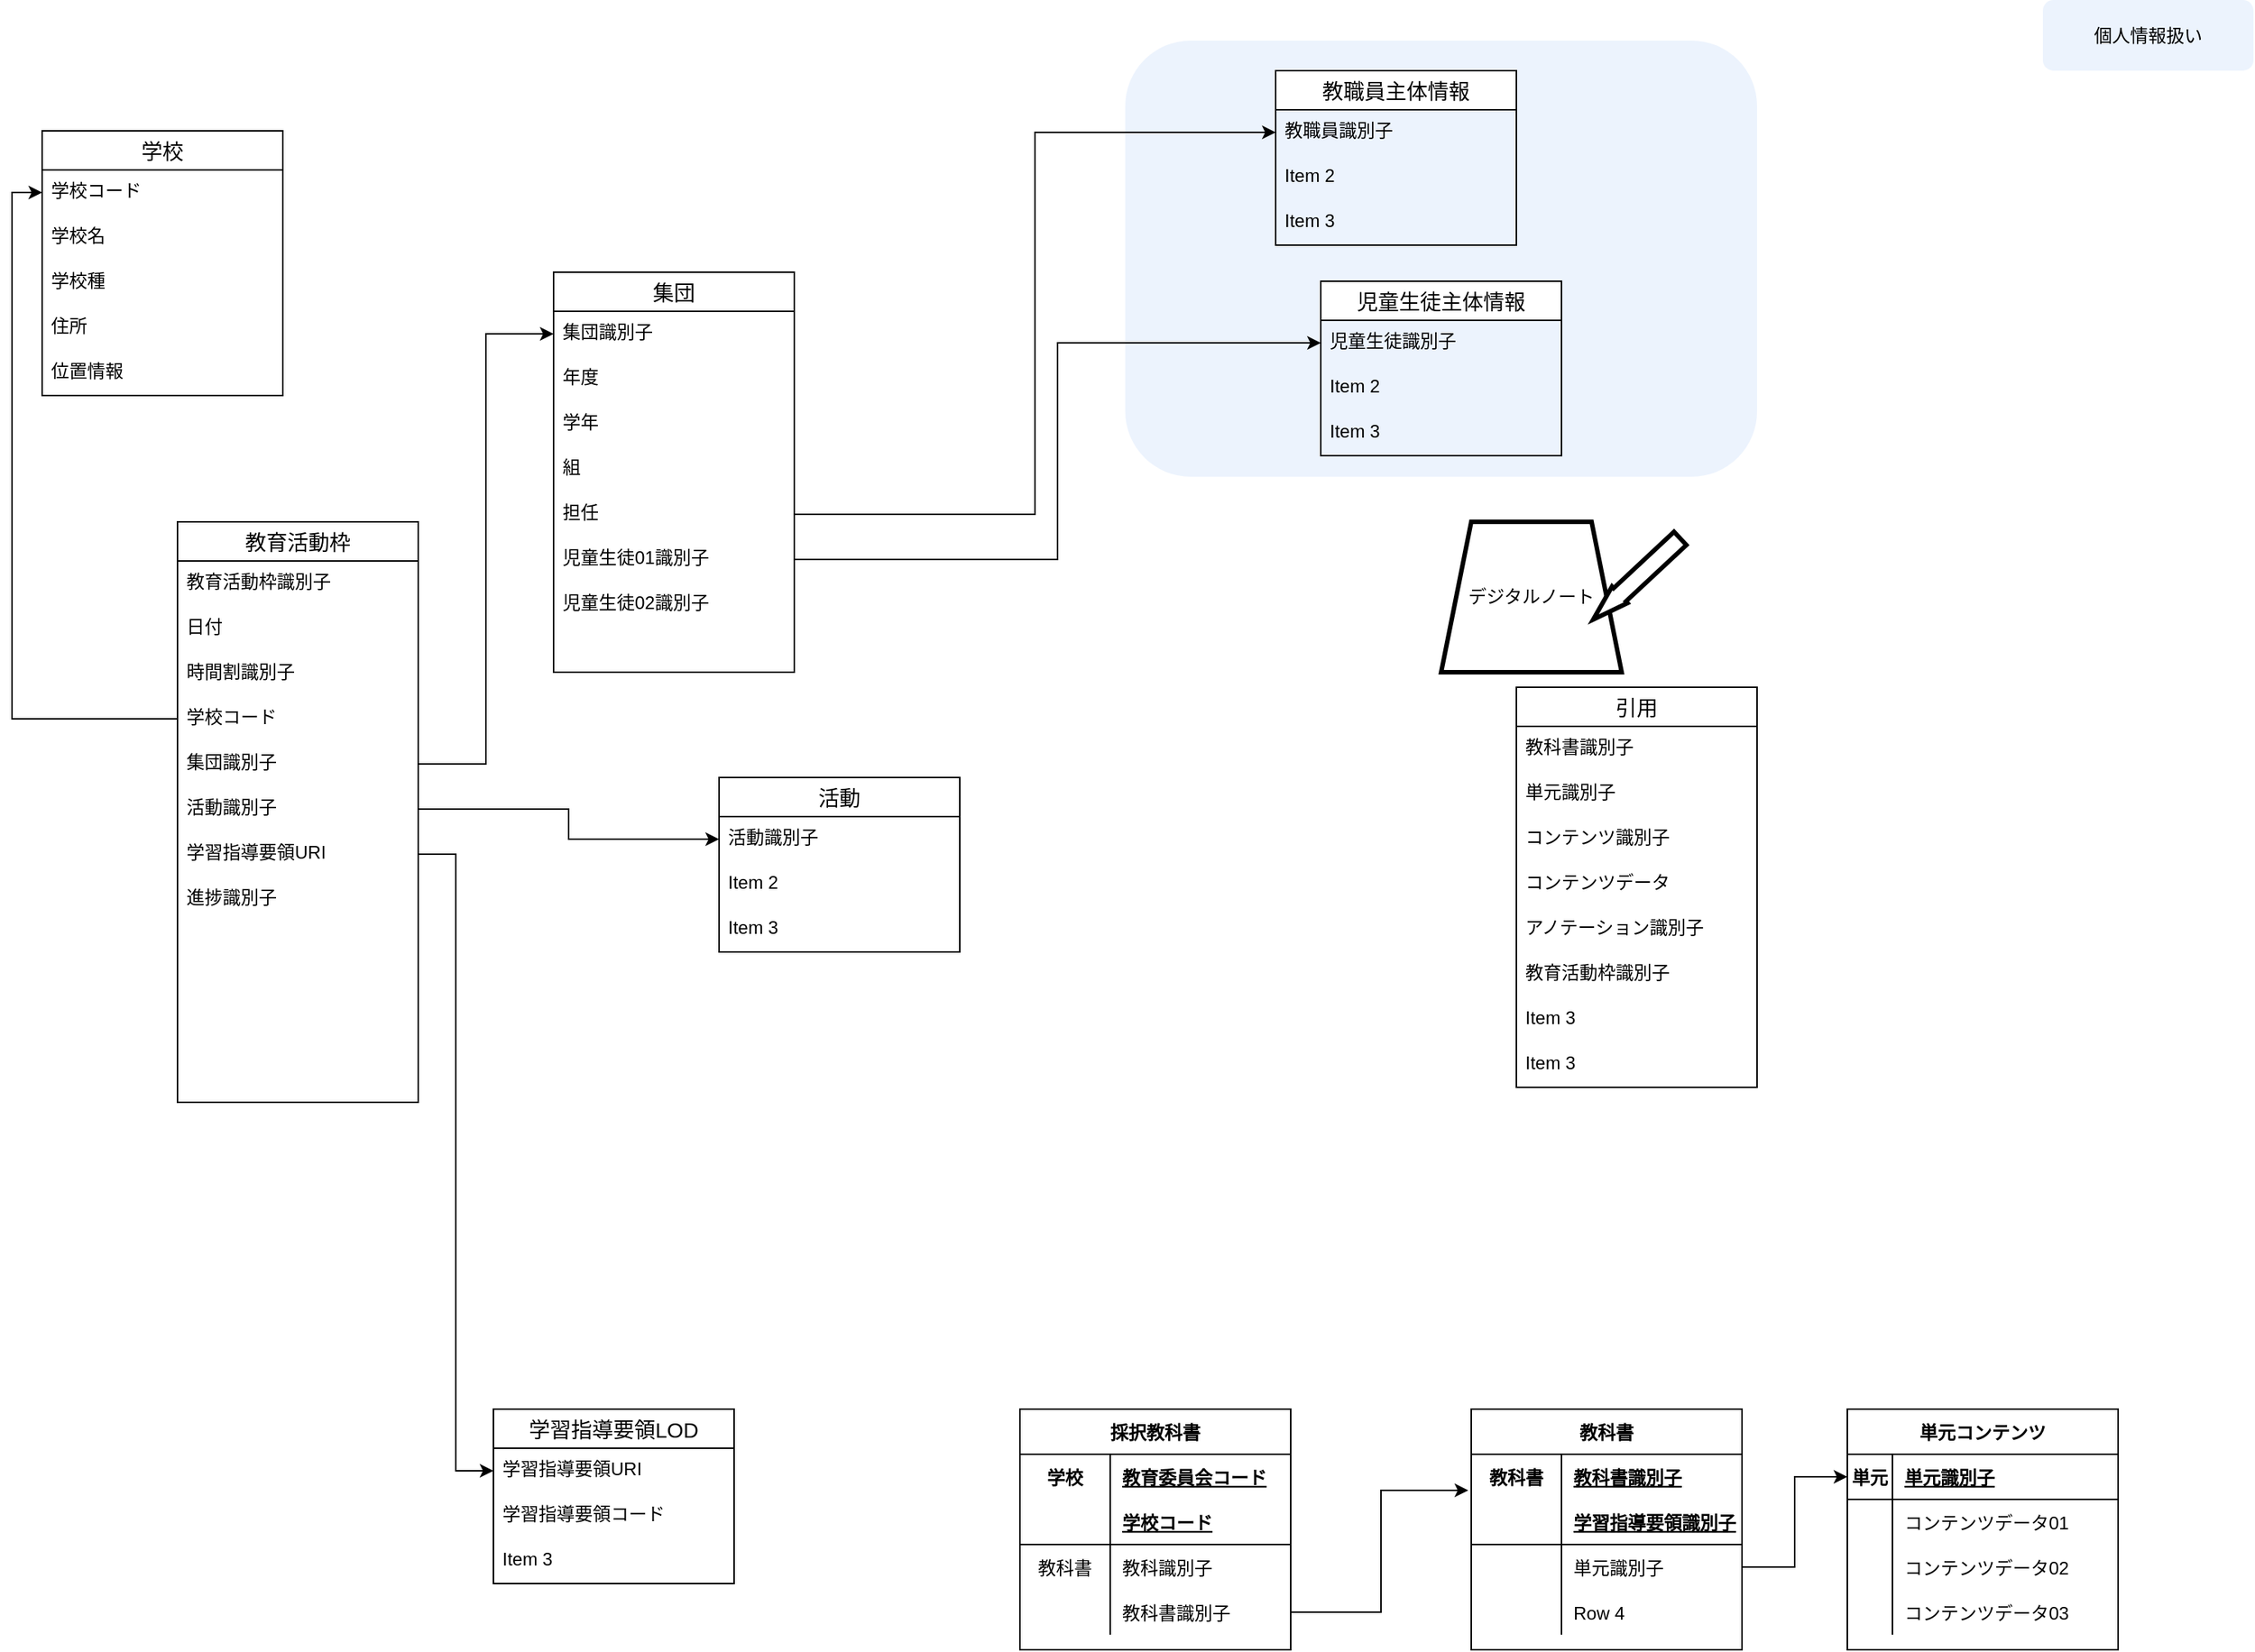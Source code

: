 <mxfile version="20.3.0" type="github">
  <diagram id="XsylWkH_Sm-i_WOEch05" name="ページ1">
    <mxGraphModel dx="1592" dy="1227" grid="1" gridSize="10" guides="1" tooltips="1" connect="1" arrows="1" fold="1" page="1" pageScale="1" pageWidth="1654" pageHeight="1169" math="0" shadow="0">
      <root>
        <mxCell id="0" />
        <mxCell id="1" parent="0" />
        <mxCell id="31BuxBrJje0oFWG_Z4OH-53" value="" style="rounded=1;whiteSpace=wrap;html=1;fillColor=#dae8fc;strokeColor=none;opacity=50;" vertex="1" parent="1">
          <mxGeometry x="770" y="50" width="420" height="290" as="geometry" />
        </mxCell>
        <mxCell id="937iQ2gGSX9IhuSpnDY0-1" value="教育活動枠" style="swimlane;fontStyle=0;childLayout=stackLayout;horizontal=1;startSize=26;horizontalStack=0;resizeParent=1;resizeParentMax=0;resizeLast=0;collapsible=1;marginBottom=0;align=center;fontSize=14;" parent="1" vertex="1">
          <mxGeometry x="140" y="370" width="160" height="386" as="geometry" />
        </mxCell>
        <mxCell id="937iQ2gGSX9IhuSpnDY0-2" value="教育活動枠識別子" style="text;strokeColor=none;fillColor=none;spacingLeft=4;spacingRight=4;overflow=hidden;rotatable=0;points=[[0,0.5],[1,0.5]];portConstraint=eastwest;fontSize=12;" parent="937iQ2gGSX9IhuSpnDY0-1" vertex="1">
          <mxGeometry y="26" width="160" height="30" as="geometry" />
        </mxCell>
        <mxCell id="937iQ2gGSX9IhuSpnDY0-3" value="日付" style="text;strokeColor=none;fillColor=none;spacingLeft=4;spacingRight=4;overflow=hidden;rotatable=0;points=[[0,0.5],[1,0.5]];portConstraint=eastwest;fontSize=12;" parent="937iQ2gGSX9IhuSpnDY0-1" vertex="1">
          <mxGeometry y="56" width="160" height="30" as="geometry" />
        </mxCell>
        <mxCell id="937iQ2gGSX9IhuSpnDY0-4" value="時間割識別子" style="text;strokeColor=none;fillColor=none;spacingLeft=4;spacingRight=4;overflow=hidden;rotatable=0;points=[[0,0.5],[1,0.5]];portConstraint=eastwest;fontSize=12;" parent="937iQ2gGSX9IhuSpnDY0-1" vertex="1">
          <mxGeometry y="86" width="160" height="30" as="geometry" />
        </mxCell>
        <mxCell id="937iQ2gGSX9IhuSpnDY0-5" value="学校コード" style="text;strokeColor=none;fillColor=none;spacingLeft=4;spacingRight=4;overflow=hidden;rotatable=0;points=[[0,0.5],[1,0.5]];portConstraint=eastwest;fontSize=12;" parent="937iQ2gGSX9IhuSpnDY0-1" vertex="1">
          <mxGeometry y="116" width="160" height="30" as="geometry" />
        </mxCell>
        <mxCell id="937iQ2gGSX9IhuSpnDY0-13" value="集団識別子" style="text;strokeColor=none;fillColor=none;spacingLeft=4;spacingRight=4;overflow=hidden;rotatable=0;points=[[0,0.5],[1,0.5]];portConstraint=eastwest;fontSize=12;" parent="937iQ2gGSX9IhuSpnDY0-1" vertex="1">
          <mxGeometry y="146" width="160" height="30" as="geometry" />
        </mxCell>
        <mxCell id="937iQ2gGSX9IhuSpnDY0-11" value="活動識別子" style="text;strokeColor=none;fillColor=none;spacingLeft=4;spacingRight=4;overflow=hidden;rotatable=0;points=[[0,0.5],[1,0.5]];portConstraint=eastwest;fontSize=12;" parent="937iQ2gGSX9IhuSpnDY0-1" vertex="1">
          <mxGeometry y="176" width="160" height="30" as="geometry" />
        </mxCell>
        <mxCell id="937iQ2gGSX9IhuSpnDY0-10" value="学習指導要領URI" style="text;strokeColor=none;fillColor=none;spacingLeft=4;spacingRight=4;overflow=hidden;rotatable=0;points=[[0,0.5],[1,0.5]];portConstraint=eastwest;fontSize=12;" parent="937iQ2gGSX9IhuSpnDY0-1" vertex="1">
          <mxGeometry y="206" width="160" height="30" as="geometry" />
        </mxCell>
        <mxCell id="937iQ2gGSX9IhuSpnDY0-12" value="進捗識別子" style="text;strokeColor=none;fillColor=none;spacingLeft=4;spacingRight=4;overflow=hidden;rotatable=0;points=[[0,0.5],[1,0.5]];portConstraint=eastwest;fontSize=12;" parent="937iQ2gGSX9IhuSpnDY0-1" vertex="1">
          <mxGeometry y="236" width="160" height="30" as="geometry" />
        </mxCell>
        <mxCell id="937iQ2gGSX9IhuSpnDY0-9" style="text;strokeColor=none;fillColor=none;spacingLeft=4;spacingRight=4;overflow=hidden;rotatable=0;points=[[0,0.5],[1,0.5]];portConstraint=eastwest;fontSize=12;" parent="937iQ2gGSX9IhuSpnDY0-1" vertex="1">
          <mxGeometry y="266" width="160" height="30" as="geometry" />
        </mxCell>
        <mxCell id="937iQ2gGSX9IhuSpnDY0-8" style="text;strokeColor=none;fillColor=none;spacingLeft=4;spacingRight=4;overflow=hidden;rotatable=0;points=[[0,0.5],[1,0.5]];portConstraint=eastwest;fontSize=12;" parent="937iQ2gGSX9IhuSpnDY0-1" vertex="1">
          <mxGeometry y="296" width="160" height="30" as="geometry" />
        </mxCell>
        <mxCell id="937iQ2gGSX9IhuSpnDY0-7" style="text;strokeColor=none;fillColor=none;spacingLeft=4;spacingRight=4;overflow=hidden;rotatable=0;points=[[0,0.5],[1,0.5]];portConstraint=eastwest;fontSize=12;" parent="937iQ2gGSX9IhuSpnDY0-1" vertex="1">
          <mxGeometry y="326" width="160" height="30" as="geometry" />
        </mxCell>
        <mxCell id="937iQ2gGSX9IhuSpnDY0-6" style="text;strokeColor=none;fillColor=none;spacingLeft=4;spacingRight=4;overflow=hidden;rotatable=0;points=[[0,0.5],[1,0.5]];portConstraint=eastwest;fontSize=12;" parent="937iQ2gGSX9IhuSpnDY0-1" vertex="1">
          <mxGeometry y="356" width="160" height="30" as="geometry" />
        </mxCell>
        <mxCell id="OaZUWcq_WelUGl5zhzev-1" value="集団" style="swimlane;fontStyle=0;childLayout=stackLayout;horizontal=1;startSize=26;horizontalStack=0;resizeParent=1;resizeParentMax=0;resizeLast=0;collapsible=1;marginBottom=0;align=center;fontSize=14;" parent="1" vertex="1">
          <mxGeometry x="390" y="204" width="160" height="266" as="geometry" />
        </mxCell>
        <mxCell id="OaZUWcq_WelUGl5zhzev-2" value="集団識別子" style="text;strokeColor=none;fillColor=none;spacingLeft=4;spacingRight=4;overflow=hidden;rotatable=0;points=[[0,0.5],[1,0.5]];portConstraint=eastwest;fontSize=12;" parent="OaZUWcq_WelUGl5zhzev-1" vertex="1">
          <mxGeometry y="26" width="160" height="30" as="geometry" />
        </mxCell>
        <mxCell id="OaZUWcq_WelUGl5zhzev-3" value="年度" style="text;strokeColor=none;fillColor=none;spacingLeft=4;spacingRight=4;overflow=hidden;rotatable=0;points=[[0,0.5],[1,0.5]];portConstraint=eastwest;fontSize=12;" parent="OaZUWcq_WelUGl5zhzev-1" vertex="1">
          <mxGeometry y="56" width="160" height="30" as="geometry" />
        </mxCell>
        <mxCell id="OaZUWcq_WelUGl5zhzev-4" value="学年" style="text;strokeColor=none;fillColor=none;spacingLeft=4;spacingRight=4;overflow=hidden;rotatable=0;points=[[0,0.5],[1,0.5]];portConstraint=eastwest;fontSize=12;" parent="OaZUWcq_WelUGl5zhzev-1" vertex="1">
          <mxGeometry y="86" width="160" height="30" as="geometry" />
        </mxCell>
        <mxCell id="OaZUWcq_WelUGl5zhzev-6" value="組" style="text;strokeColor=none;fillColor=none;spacingLeft=4;spacingRight=4;overflow=hidden;rotatable=0;points=[[0,0.5],[1,0.5]];portConstraint=eastwest;fontSize=12;" parent="OaZUWcq_WelUGl5zhzev-1" vertex="1">
          <mxGeometry y="116" width="160" height="30" as="geometry" />
        </mxCell>
        <mxCell id="OaZUWcq_WelUGl5zhzev-7" value="担任" style="text;strokeColor=none;fillColor=none;spacingLeft=4;spacingRight=4;overflow=hidden;rotatable=0;points=[[0,0.5],[1,0.5]];portConstraint=eastwest;fontSize=12;" parent="OaZUWcq_WelUGl5zhzev-1" vertex="1">
          <mxGeometry y="146" width="160" height="30" as="geometry" />
        </mxCell>
        <mxCell id="OaZUWcq_WelUGl5zhzev-8" value="児童生徒01識別子" style="text;strokeColor=none;fillColor=none;spacingLeft=4;spacingRight=4;overflow=hidden;rotatable=0;points=[[0,0.5],[1,0.5]];portConstraint=eastwest;fontSize=12;" parent="OaZUWcq_WelUGl5zhzev-1" vertex="1">
          <mxGeometry y="176" width="160" height="30" as="geometry" />
        </mxCell>
        <mxCell id="OaZUWcq_WelUGl5zhzev-9" value="児童生徒02識別子" style="text;strokeColor=none;fillColor=none;spacingLeft=4;spacingRight=4;overflow=hidden;rotatable=0;points=[[0,0.5],[1,0.5]];portConstraint=eastwest;fontSize=12;" parent="OaZUWcq_WelUGl5zhzev-1" vertex="1">
          <mxGeometry y="206" width="160" height="30" as="geometry" />
        </mxCell>
        <mxCell id="OaZUWcq_WelUGl5zhzev-10" style="text;strokeColor=none;fillColor=none;spacingLeft=4;spacingRight=4;overflow=hidden;rotatable=0;points=[[0,0.5],[1,0.5]];portConstraint=eastwest;fontSize=12;" parent="OaZUWcq_WelUGl5zhzev-1" vertex="1">
          <mxGeometry y="236" width="160" height="30" as="geometry" />
        </mxCell>
        <mxCell id="OaZUWcq_WelUGl5zhzev-5" style="edgeStyle=orthogonalEdgeStyle;rounded=0;orthogonalLoop=1;jettySize=auto;html=1;entryX=0;entryY=0.5;entryDx=0;entryDy=0;" parent="1" source="937iQ2gGSX9IhuSpnDY0-13" target="OaZUWcq_WelUGl5zhzev-2" edge="1">
          <mxGeometry relative="1" as="geometry">
            <mxPoint x="390" y="330" as="targetPoint" />
          </mxGeometry>
        </mxCell>
        <mxCell id="OaZUWcq_WelUGl5zhzev-11" value="児童生徒主体情報" style="swimlane;fontStyle=0;childLayout=stackLayout;horizontal=1;startSize=26;horizontalStack=0;resizeParent=1;resizeParentMax=0;resizeLast=0;collapsible=1;marginBottom=0;align=center;fontSize=14;" parent="1" vertex="1">
          <mxGeometry x="900" y="210" width="160" height="116" as="geometry" />
        </mxCell>
        <mxCell id="OaZUWcq_WelUGl5zhzev-12" value="児童生徒識別子" style="text;strokeColor=none;fillColor=none;spacingLeft=4;spacingRight=4;overflow=hidden;rotatable=0;points=[[0,0.5],[1,0.5]];portConstraint=eastwest;fontSize=12;" parent="OaZUWcq_WelUGl5zhzev-11" vertex="1">
          <mxGeometry y="26" width="160" height="30" as="geometry" />
        </mxCell>
        <mxCell id="OaZUWcq_WelUGl5zhzev-13" value="Item 2" style="text;strokeColor=none;fillColor=none;spacingLeft=4;spacingRight=4;overflow=hidden;rotatable=0;points=[[0,0.5],[1,0.5]];portConstraint=eastwest;fontSize=12;" parent="OaZUWcq_WelUGl5zhzev-11" vertex="1">
          <mxGeometry y="56" width="160" height="30" as="geometry" />
        </mxCell>
        <mxCell id="OaZUWcq_WelUGl5zhzev-14" value="Item 3" style="text;strokeColor=none;fillColor=none;spacingLeft=4;spacingRight=4;overflow=hidden;rotatable=0;points=[[0,0.5],[1,0.5]];portConstraint=eastwest;fontSize=12;" parent="OaZUWcq_WelUGl5zhzev-11" vertex="1">
          <mxGeometry y="86" width="160" height="30" as="geometry" />
        </mxCell>
        <mxCell id="OaZUWcq_WelUGl5zhzev-16" value="教職員主体情報" style="swimlane;fontStyle=0;childLayout=stackLayout;horizontal=1;startSize=26;horizontalStack=0;resizeParent=1;resizeParentMax=0;resizeLast=0;collapsible=1;marginBottom=0;align=center;fontSize=14;" parent="1" vertex="1">
          <mxGeometry x="870" y="70" width="160" height="116" as="geometry" />
        </mxCell>
        <mxCell id="OaZUWcq_WelUGl5zhzev-17" value="教職員識別子" style="text;strokeColor=none;fillColor=none;spacingLeft=4;spacingRight=4;overflow=hidden;rotatable=0;points=[[0,0.5],[1,0.5]];portConstraint=eastwest;fontSize=12;" parent="OaZUWcq_WelUGl5zhzev-16" vertex="1">
          <mxGeometry y="26" width="160" height="30" as="geometry" />
        </mxCell>
        <mxCell id="OaZUWcq_WelUGl5zhzev-18" value="Item 2" style="text;strokeColor=none;fillColor=none;spacingLeft=4;spacingRight=4;overflow=hidden;rotatable=0;points=[[0,0.5],[1,0.5]];portConstraint=eastwest;fontSize=12;" parent="OaZUWcq_WelUGl5zhzev-16" vertex="1">
          <mxGeometry y="56" width="160" height="30" as="geometry" />
        </mxCell>
        <mxCell id="OaZUWcq_WelUGl5zhzev-19" value="Item 3" style="text;strokeColor=none;fillColor=none;spacingLeft=4;spacingRight=4;overflow=hidden;rotatable=0;points=[[0,0.5],[1,0.5]];portConstraint=eastwest;fontSize=12;" parent="OaZUWcq_WelUGl5zhzev-16" vertex="1">
          <mxGeometry y="86" width="160" height="30" as="geometry" />
        </mxCell>
        <mxCell id="OaZUWcq_WelUGl5zhzev-21" style="edgeStyle=orthogonalEdgeStyle;rounded=0;orthogonalLoop=1;jettySize=auto;html=1;entryX=0;entryY=0.5;entryDx=0;entryDy=0;" parent="1" source="OaZUWcq_WelUGl5zhzev-7" target="OaZUWcq_WelUGl5zhzev-17" edge="1">
          <mxGeometry relative="1" as="geometry" />
        </mxCell>
        <mxCell id="OaZUWcq_WelUGl5zhzev-22" style="edgeStyle=orthogonalEdgeStyle;rounded=0;orthogonalLoop=1;jettySize=auto;html=1;entryX=0;entryY=0.5;entryDx=0;entryDy=0;" parent="1" source="OaZUWcq_WelUGl5zhzev-8" target="OaZUWcq_WelUGl5zhzev-12" edge="1">
          <mxGeometry relative="1" as="geometry" />
        </mxCell>
        <mxCell id="OaZUWcq_WelUGl5zhzev-43" value="採択教科書" style="shape=table;startSize=30;container=1;collapsible=1;childLayout=tableLayout;fixedRows=1;rowLines=0;fontStyle=1;align=center;resizeLast=1;" parent="1" vertex="1">
          <mxGeometry x="700" y="960" width="180" height="160" as="geometry" />
        </mxCell>
        <mxCell id="OaZUWcq_WelUGl5zhzev-44" value="" style="shape=tableRow;horizontal=0;startSize=0;swimlaneHead=0;swimlaneBody=0;fillColor=none;collapsible=0;dropTarget=0;points=[[0,0.5],[1,0.5]];portConstraint=eastwest;top=0;left=0;right=0;bottom=0;" parent="OaZUWcq_WelUGl5zhzev-43" vertex="1">
          <mxGeometry y="30" width="180" height="30" as="geometry" />
        </mxCell>
        <mxCell id="OaZUWcq_WelUGl5zhzev-45" value="学校" style="shape=partialRectangle;connectable=0;fillColor=none;top=0;left=0;bottom=0;right=0;fontStyle=1;overflow=hidden;" parent="OaZUWcq_WelUGl5zhzev-44" vertex="1">
          <mxGeometry width="60" height="30" as="geometry">
            <mxRectangle width="60" height="30" as="alternateBounds" />
          </mxGeometry>
        </mxCell>
        <mxCell id="OaZUWcq_WelUGl5zhzev-46" value="教育委員会コード" style="shape=partialRectangle;connectable=0;fillColor=none;top=0;left=0;bottom=0;right=0;align=left;spacingLeft=6;fontStyle=5;overflow=hidden;" parent="OaZUWcq_WelUGl5zhzev-44" vertex="1">
          <mxGeometry x="60" width="120" height="30" as="geometry">
            <mxRectangle width="120" height="30" as="alternateBounds" />
          </mxGeometry>
        </mxCell>
        <mxCell id="OaZUWcq_WelUGl5zhzev-47" value="" style="shape=tableRow;horizontal=0;startSize=0;swimlaneHead=0;swimlaneBody=0;fillColor=none;collapsible=0;dropTarget=0;points=[[0,0.5],[1,0.5]];portConstraint=eastwest;top=0;left=0;right=0;bottom=1;" parent="OaZUWcq_WelUGl5zhzev-43" vertex="1">
          <mxGeometry y="60" width="180" height="30" as="geometry" />
        </mxCell>
        <mxCell id="OaZUWcq_WelUGl5zhzev-48" value="" style="shape=partialRectangle;connectable=0;fillColor=none;top=0;left=0;bottom=0;right=0;fontStyle=1;overflow=hidden;" parent="OaZUWcq_WelUGl5zhzev-47" vertex="1">
          <mxGeometry width="60" height="30" as="geometry">
            <mxRectangle width="60" height="30" as="alternateBounds" />
          </mxGeometry>
        </mxCell>
        <mxCell id="OaZUWcq_WelUGl5zhzev-49" value="学校コード" style="shape=partialRectangle;connectable=0;fillColor=none;top=0;left=0;bottom=0;right=0;align=left;spacingLeft=6;fontStyle=5;overflow=hidden;" parent="OaZUWcq_WelUGl5zhzev-47" vertex="1">
          <mxGeometry x="60" width="120" height="30" as="geometry">
            <mxRectangle width="120" height="30" as="alternateBounds" />
          </mxGeometry>
        </mxCell>
        <mxCell id="OaZUWcq_WelUGl5zhzev-50" value="" style="shape=tableRow;horizontal=0;startSize=0;swimlaneHead=0;swimlaneBody=0;fillColor=none;collapsible=0;dropTarget=0;points=[[0,0.5],[1,0.5]];portConstraint=eastwest;top=0;left=0;right=0;bottom=0;" parent="OaZUWcq_WelUGl5zhzev-43" vertex="1">
          <mxGeometry y="90" width="180" height="30" as="geometry" />
        </mxCell>
        <mxCell id="OaZUWcq_WelUGl5zhzev-51" value="教科書" style="shape=partialRectangle;connectable=0;fillColor=none;top=0;left=0;bottom=0;right=0;editable=1;overflow=hidden;" parent="OaZUWcq_WelUGl5zhzev-50" vertex="1">
          <mxGeometry width="60" height="30" as="geometry">
            <mxRectangle width="60" height="30" as="alternateBounds" />
          </mxGeometry>
        </mxCell>
        <mxCell id="OaZUWcq_WelUGl5zhzev-52" value="教科識別子" style="shape=partialRectangle;connectable=0;fillColor=none;top=0;left=0;bottom=0;right=0;align=left;spacingLeft=6;overflow=hidden;" parent="OaZUWcq_WelUGl5zhzev-50" vertex="1">
          <mxGeometry x="60" width="120" height="30" as="geometry">
            <mxRectangle width="120" height="30" as="alternateBounds" />
          </mxGeometry>
        </mxCell>
        <mxCell id="OaZUWcq_WelUGl5zhzev-53" value="" style="shape=tableRow;horizontal=0;startSize=0;swimlaneHead=0;swimlaneBody=0;fillColor=none;collapsible=0;dropTarget=0;points=[[0,0.5],[1,0.5]];portConstraint=eastwest;top=0;left=0;right=0;bottom=0;" parent="OaZUWcq_WelUGl5zhzev-43" vertex="1">
          <mxGeometry y="120" width="180" height="30" as="geometry" />
        </mxCell>
        <mxCell id="OaZUWcq_WelUGl5zhzev-54" value="" style="shape=partialRectangle;connectable=0;fillColor=none;top=0;left=0;bottom=0;right=0;editable=1;overflow=hidden;" parent="OaZUWcq_WelUGl5zhzev-53" vertex="1">
          <mxGeometry width="60" height="30" as="geometry">
            <mxRectangle width="60" height="30" as="alternateBounds" />
          </mxGeometry>
        </mxCell>
        <mxCell id="OaZUWcq_WelUGl5zhzev-55" value="教科書識別子" style="shape=partialRectangle;connectable=0;fillColor=none;top=0;left=0;bottom=0;right=0;align=left;spacingLeft=6;overflow=hidden;" parent="OaZUWcq_WelUGl5zhzev-53" vertex="1">
          <mxGeometry x="60" width="120" height="30" as="geometry">
            <mxRectangle width="120" height="30" as="alternateBounds" />
          </mxGeometry>
        </mxCell>
        <mxCell id="OaZUWcq_WelUGl5zhzev-56" value="学習指導要領LOD" style="swimlane;fontStyle=0;childLayout=stackLayout;horizontal=1;startSize=26;horizontalStack=0;resizeParent=1;resizeParentMax=0;resizeLast=0;collapsible=1;marginBottom=0;align=center;fontSize=14;" parent="1" vertex="1">
          <mxGeometry x="350" y="960" width="160" height="116" as="geometry" />
        </mxCell>
        <mxCell id="OaZUWcq_WelUGl5zhzev-57" value="学習指導要領URI" style="text;strokeColor=none;fillColor=none;spacingLeft=4;spacingRight=4;overflow=hidden;rotatable=0;points=[[0,0.5],[1,0.5]];portConstraint=eastwest;fontSize=12;" parent="OaZUWcq_WelUGl5zhzev-56" vertex="1">
          <mxGeometry y="26" width="160" height="30" as="geometry" />
        </mxCell>
        <mxCell id="OaZUWcq_WelUGl5zhzev-58" value="学習指導要領コード" style="text;strokeColor=none;fillColor=none;spacingLeft=4;spacingRight=4;overflow=hidden;rotatable=0;points=[[0,0.5],[1,0.5]];portConstraint=eastwest;fontSize=12;" parent="OaZUWcq_WelUGl5zhzev-56" vertex="1">
          <mxGeometry y="56" width="160" height="30" as="geometry" />
        </mxCell>
        <mxCell id="OaZUWcq_WelUGl5zhzev-59" value="Item 3" style="text;strokeColor=none;fillColor=none;spacingLeft=4;spacingRight=4;overflow=hidden;rotatable=0;points=[[0,0.5],[1,0.5]];portConstraint=eastwest;fontSize=12;" parent="OaZUWcq_WelUGl5zhzev-56" vertex="1">
          <mxGeometry y="86" width="160" height="30" as="geometry" />
        </mxCell>
        <mxCell id="OaZUWcq_WelUGl5zhzev-60" value="学校" style="swimlane;fontStyle=0;childLayout=stackLayout;horizontal=1;startSize=26;horizontalStack=0;resizeParent=1;resizeParentMax=0;resizeLast=0;collapsible=1;marginBottom=0;align=center;fontSize=14;" parent="1" vertex="1">
          <mxGeometry x="50" y="110" width="160" height="176" as="geometry" />
        </mxCell>
        <mxCell id="OaZUWcq_WelUGl5zhzev-61" value="学校コード" style="text;strokeColor=none;fillColor=none;spacingLeft=4;spacingRight=4;overflow=hidden;rotatable=0;points=[[0,0.5],[1,0.5]];portConstraint=eastwest;fontSize=12;" parent="OaZUWcq_WelUGl5zhzev-60" vertex="1">
          <mxGeometry y="26" width="160" height="30" as="geometry" />
        </mxCell>
        <mxCell id="OaZUWcq_WelUGl5zhzev-62" value="学校名" style="text;strokeColor=none;fillColor=none;spacingLeft=4;spacingRight=4;overflow=hidden;rotatable=0;points=[[0,0.5],[1,0.5]];portConstraint=eastwest;fontSize=12;" parent="OaZUWcq_WelUGl5zhzev-60" vertex="1">
          <mxGeometry y="56" width="160" height="30" as="geometry" />
        </mxCell>
        <mxCell id="OaZUWcq_WelUGl5zhzev-63" value="学校種" style="text;strokeColor=none;fillColor=none;spacingLeft=4;spacingRight=4;overflow=hidden;rotatable=0;points=[[0,0.5],[1,0.5]];portConstraint=eastwest;fontSize=12;" parent="OaZUWcq_WelUGl5zhzev-60" vertex="1">
          <mxGeometry y="86" width="160" height="30" as="geometry" />
        </mxCell>
        <mxCell id="OaZUWcq_WelUGl5zhzev-64" value="住所" style="text;strokeColor=none;fillColor=none;spacingLeft=4;spacingRight=4;overflow=hidden;rotatable=0;points=[[0,0.5],[1,0.5]];portConstraint=eastwest;fontSize=12;" parent="OaZUWcq_WelUGl5zhzev-60" vertex="1">
          <mxGeometry y="116" width="160" height="30" as="geometry" />
        </mxCell>
        <mxCell id="OaZUWcq_WelUGl5zhzev-65" value="位置情報" style="text;strokeColor=none;fillColor=none;spacingLeft=4;spacingRight=4;overflow=hidden;rotatable=0;points=[[0,0.5],[1,0.5]];portConstraint=eastwest;fontSize=12;" parent="OaZUWcq_WelUGl5zhzev-60" vertex="1">
          <mxGeometry y="146" width="160" height="30" as="geometry" />
        </mxCell>
        <mxCell id="OaZUWcq_WelUGl5zhzev-66" style="edgeStyle=orthogonalEdgeStyle;rounded=0;orthogonalLoop=1;jettySize=auto;html=1;entryX=0;entryY=0.5;entryDx=0;entryDy=0;" parent="1" source="937iQ2gGSX9IhuSpnDY0-5" target="OaZUWcq_WelUGl5zhzev-61" edge="1">
          <mxGeometry relative="1" as="geometry" />
        </mxCell>
        <mxCell id="OaZUWcq_WelUGl5zhzev-67" style="edgeStyle=orthogonalEdgeStyle;rounded=0;orthogonalLoop=1;jettySize=auto;html=1;entryX=0;entryY=0.5;entryDx=0;entryDy=0;" parent="1" source="937iQ2gGSX9IhuSpnDY0-10" target="OaZUWcq_WelUGl5zhzev-57" edge="1">
          <mxGeometry relative="1" as="geometry" />
        </mxCell>
        <mxCell id="OaZUWcq_WelUGl5zhzev-69" value="デジタルノート" style="shape=trapezoid;perimeter=trapezoidPerimeter;whiteSpace=wrap;html=1;fixedSize=1;strokeWidth=3;" parent="1" vertex="1">
          <mxGeometry x="980" y="370" width="120" height="100" as="geometry" />
        </mxCell>
        <mxCell id="OaZUWcq_WelUGl5zhzev-70" value="" style="shape=flexArrow;endArrow=classic;html=1;rounded=0;endWidth=0;endSize=7.025;strokeWidth=3;fillColor=default;" parent="1" edge="1">
          <mxGeometry width="50" height="50" relative="1" as="geometry">
            <mxPoint x="1140" y="380" as="sourcePoint" />
            <mxPoint x="1080" y="436" as="targetPoint" />
          </mxGeometry>
        </mxCell>
        <mxCell id="OaZUWcq_WelUGl5zhzev-71" value="活動" style="swimlane;fontStyle=0;childLayout=stackLayout;horizontal=1;startSize=26;horizontalStack=0;resizeParent=1;resizeParentMax=0;resizeLast=0;collapsible=1;marginBottom=0;align=center;fontSize=14;strokeWidth=1;" parent="1" vertex="1">
          <mxGeometry x="500" y="540" width="160" height="116" as="geometry" />
        </mxCell>
        <mxCell id="OaZUWcq_WelUGl5zhzev-72" value="活動識別子" style="text;strokeColor=none;fillColor=none;spacingLeft=4;spacingRight=4;overflow=hidden;rotatable=0;points=[[0,0.5],[1,0.5]];portConstraint=eastwest;fontSize=12;strokeWidth=3;" parent="OaZUWcq_WelUGl5zhzev-71" vertex="1">
          <mxGeometry y="26" width="160" height="30" as="geometry" />
        </mxCell>
        <mxCell id="OaZUWcq_WelUGl5zhzev-73" value="Item 2" style="text;strokeColor=none;fillColor=none;spacingLeft=4;spacingRight=4;overflow=hidden;rotatable=0;points=[[0,0.5],[1,0.5]];portConstraint=eastwest;fontSize=12;strokeWidth=3;" parent="OaZUWcq_WelUGl5zhzev-71" vertex="1">
          <mxGeometry y="56" width="160" height="30" as="geometry" />
        </mxCell>
        <mxCell id="OaZUWcq_WelUGl5zhzev-74" value="Item 3" style="text;strokeColor=none;fillColor=none;spacingLeft=4;spacingRight=4;overflow=hidden;rotatable=0;points=[[0,0.5],[1,0.5]];portConstraint=eastwest;fontSize=12;strokeWidth=3;" parent="OaZUWcq_WelUGl5zhzev-71" vertex="1">
          <mxGeometry y="86" width="160" height="30" as="geometry" />
        </mxCell>
        <mxCell id="31BuxBrJje0oFWG_Z4OH-2" style="edgeStyle=orthogonalEdgeStyle;rounded=0;orthogonalLoop=1;jettySize=auto;html=1;entryX=0;entryY=0.5;entryDx=0;entryDy=0;" edge="1" parent="1" source="937iQ2gGSX9IhuSpnDY0-11" target="OaZUWcq_WelUGl5zhzev-72">
          <mxGeometry relative="1" as="geometry" />
        </mxCell>
        <mxCell id="31BuxBrJje0oFWG_Z4OH-16" value="教科書" style="shape=table;startSize=30;container=1;collapsible=1;childLayout=tableLayout;fixedRows=1;rowLines=0;fontStyle=1;align=center;resizeLast=1;" vertex="1" parent="1">
          <mxGeometry x="1000" y="960" width="180" height="160" as="geometry" />
        </mxCell>
        <mxCell id="31BuxBrJje0oFWG_Z4OH-17" value="" style="shape=tableRow;horizontal=0;startSize=0;swimlaneHead=0;swimlaneBody=0;fillColor=none;collapsible=0;dropTarget=0;points=[[0,0.5],[1,0.5]];portConstraint=eastwest;top=0;left=0;right=0;bottom=0;" vertex="1" parent="31BuxBrJje0oFWG_Z4OH-16">
          <mxGeometry y="30" width="180" height="30" as="geometry" />
        </mxCell>
        <mxCell id="31BuxBrJje0oFWG_Z4OH-18" value="教科書" style="shape=partialRectangle;connectable=0;fillColor=none;top=0;left=0;bottom=0;right=0;fontStyle=1;overflow=hidden;" vertex="1" parent="31BuxBrJje0oFWG_Z4OH-17">
          <mxGeometry width="60" height="30" as="geometry">
            <mxRectangle width="60" height="30" as="alternateBounds" />
          </mxGeometry>
        </mxCell>
        <mxCell id="31BuxBrJje0oFWG_Z4OH-19" value="教科書識別子" style="shape=partialRectangle;connectable=0;fillColor=none;top=0;left=0;bottom=0;right=0;align=left;spacingLeft=6;fontStyle=5;overflow=hidden;" vertex="1" parent="31BuxBrJje0oFWG_Z4OH-17">
          <mxGeometry x="60" width="120" height="30" as="geometry">
            <mxRectangle width="120" height="30" as="alternateBounds" />
          </mxGeometry>
        </mxCell>
        <mxCell id="31BuxBrJje0oFWG_Z4OH-20" value="" style="shape=tableRow;horizontal=0;startSize=0;swimlaneHead=0;swimlaneBody=0;fillColor=none;collapsible=0;dropTarget=0;points=[[0,0.5],[1,0.5]];portConstraint=eastwest;top=0;left=0;right=0;bottom=1;" vertex="1" parent="31BuxBrJje0oFWG_Z4OH-16">
          <mxGeometry y="60" width="180" height="30" as="geometry" />
        </mxCell>
        <mxCell id="31BuxBrJje0oFWG_Z4OH-21" value="" style="shape=partialRectangle;connectable=0;fillColor=none;top=0;left=0;bottom=0;right=0;fontStyle=1;overflow=hidden;" vertex="1" parent="31BuxBrJje0oFWG_Z4OH-20">
          <mxGeometry width="60" height="30" as="geometry">
            <mxRectangle width="60" height="30" as="alternateBounds" />
          </mxGeometry>
        </mxCell>
        <mxCell id="31BuxBrJje0oFWG_Z4OH-22" value="学習指導要領識別子" style="shape=partialRectangle;connectable=0;fillColor=none;top=0;left=0;bottom=0;right=0;align=left;spacingLeft=6;fontStyle=5;overflow=hidden;" vertex="1" parent="31BuxBrJje0oFWG_Z4OH-20">
          <mxGeometry x="60" width="120" height="30" as="geometry">
            <mxRectangle width="120" height="30" as="alternateBounds" />
          </mxGeometry>
        </mxCell>
        <mxCell id="31BuxBrJje0oFWG_Z4OH-23" value="" style="shape=tableRow;horizontal=0;startSize=0;swimlaneHead=0;swimlaneBody=0;fillColor=none;collapsible=0;dropTarget=0;points=[[0,0.5],[1,0.5]];portConstraint=eastwest;top=0;left=0;right=0;bottom=0;" vertex="1" parent="31BuxBrJje0oFWG_Z4OH-16">
          <mxGeometry y="90" width="180" height="30" as="geometry" />
        </mxCell>
        <mxCell id="31BuxBrJje0oFWG_Z4OH-24" value="" style="shape=partialRectangle;connectable=0;fillColor=none;top=0;left=0;bottom=0;right=0;editable=1;overflow=hidden;" vertex="1" parent="31BuxBrJje0oFWG_Z4OH-23">
          <mxGeometry width="60" height="30" as="geometry">
            <mxRectangle width="60" height="30" as="alternateBounds" />
          </mxGeometry>
        </mxCell>
        <mxCell id="31BuxBrJje0oFWG_Z4OH-25" value="単元識別子" style="shape=partialRectangle;connectable=0;fillColor=none;top=0;left=0;bottom=0;right=0;align=left;spacingLeft=6;overflow=hidden;" vertex="1" parent="31BuxBrJje0oFWG_Z4OH-23">
          <mxGeometry x="60" width="120" height="30" as="geometry">
            <mxRectangle width="120" height="30" as="alternateBounds" />
          </mxGeometry>
        </mxCell>
        <mxCell id="31BuxBrJje0oFWG_Z4OH-26" value="" style="shape=tableRow;horizontal=0;startSize=0;swimlaneHead=0;swimlaneBody=0;fillColor=none;collapsible=0;dropTarget=0;points=[[0,0.5],[1,0.5]];portConstraint=eastwest;top=0;left=0;right=0;bottom=0;" vertex="1" parent="31BuxBrJje0oFWG_Z4OH-16">
          <mxGeometry y="120" width="180" height="30" as="geometry" />
        </mxCell>
        <mxCell id="31BuxBrJje0oFWG_Z4OH-27" value="" style="shape=partialRectangle;connectable=0;fillColor=none;top=0;left=0;bottom=0;right=0;editable=1;overflow=hidden;" vertex="1" parent="31BuxBrJje0oFWG_Z4OH-26">
          <mxGeometry width="60" height="30" as="geometry">
            <mxRectangle width="60" height="30" as="alternateBounds" />
          </mxGeometry>
        </mxCell>
        <mxCell id="31BuxBrJje0oFWG_Z4OH-28" value="Row 4" style="shape=partialRectangle;connectable=0;fillColor=none;top=0;left=0;bottom=0;right=0;align=left;spacingLeft=6;overflow=hidden;" vertex="1" parent="31BuxBrJje0oFWG_Z4OH-26">
          <mxGeometry x="60" width="120" height="30" as="geometry">
            <mxRectangle width="120" height="30" as="alternateBounds" />
          </mxGeometry>
        </mxCell>
        <mxCell id="31BuxBrJje0oFWG_Z4OH-29" value="単元コンテンツ" style="shape=table;startSize=30;container=1;collapsible=1;childLayout=tableLayout;fixedRows=1;rowLines=0;fontStyle=1;align=center;resizeLast=1;" vertex="1" parent="1">
          <mxGeometry x="1250" y="960" width="180" height="160" as="geometry" />
        </mxCell>
        <mxCell id="31BuxBrJje0oFWG_Z4OH-30" value="" style="shape=tableRow;horizontal=0;startSize=0;swimlaneHead=0;swimlaneBody=0;fillColor=none;collapsible=0;dropTarget=0;points=[[0,0.5],[1,0.5]];portConstraint=eastwest;top=0;left=0;right=0;bottom=1;" vertex="1" parent="31BuxBrJje0oFWG_Z4OH-29">
          <mxGeometry y="30" width="180" height="30" as="geometry" />
        </mxCell>
        <mxCell id="31BuxBrJje0oFWG_Z4OH-31" value="単元" style="shape=partialRectangle;connectable=0;fillColor=none;top=0;left=0;bottom=0;right=0;fontStyle=1;overflow=hidden;" vertex="1" parent="31BuxBrJje0oFWG_Z4OH-30">
          <mxGeometry width="30" height="30" as="geometry">
            <mxRectangle width="30" height="30" as="alternateBounds" />
          </mxGeometry>
        </mxCell>
        <mxCell id="31BuxBrJje0oFWG_Z4OH-32" value="単元識別子" style="shape=partialRectangle;connectable=0;fillColor=none;top=0;left=0;bottom=0;right=0;align=left;spacingLeft=6;fontStyle=5;overflow=hidden;" vertex="1" parent="31BuxBrJje0oFWG_Z4OH-30">
          <mxGeometry x="30" width="150" height="30" as="geometry">
            <mxRectangle width="150" height="30" as="alternateBounds" />
          </mxGeometry>
        </mxCell>
        <mxCell id="31BuxBrJje0oFWG_Z4OH-33" value="" style="shape=tableRow;horizontal=0;startSize=0;swimlaneHead=0;swimlaneBody=0;fillColor=none;collapsible=0;dropTarget=0;points=[[0,0.5],[1,0.5]];portConstraint=eastwest;top=0;left=0;right=0;bottom=0;" vertex="1" parent="31BuxBrJje0oFWG_Z4OH-29">
          <mxGeometry y="60" width="180" height="30" as="geometry" />
        </mxCell>
        <mxCell id="31BuxBrJje0oFWG_Z4OH-34" value="" style="shape=partialRectangle;connectable=0;fillColor=none;top=0;left=0;bottom=0;right=0;editable=1;overflow=hidden;" vertex="1" parent="31BuxBrJje0oFWG_Z4OH-33">
          <mxGeometry width="30" height="30" as="geometry">
            <mxRectangle width="30" height="30" as="alternateBounds" />
          </mxGeometry>
        </mxCell>
        <mxCell id="31BuxBrJje0oFWG_Z4OH-35" value="コンテンツデータ01" style="shape=partialRectangle;connectable=0;fillColor=none;top=0;left=0;bottom=0;right=0;align=left;spacingLeft=6;overflow=hidden;" vertex="1" parent="31BuxBrJje0oFWG_Z4OH-33">
          <mxGeometry x="30" width="150" height="30" as="geometry">
            <mxRectangle width="150" height="30" as="alternateBounds" />
          </mxGeometry>
        </mxCell>
        <mxCell id="31BuxBrJje0oFWG_Z4OH-36" value="" style="shape=tableRow;horizontal=0;startSize=0;swimlaneHead=0;swimlaneBody=0;fillColor=none;collapsible=0;dropTarget=0;points=[[0,0.5],[1,0.5]];portConstraint=eastwest;top=0;left=0;right=0;bottom=0;" vertex="1" parent="31BuxBrJje0oFWG_Z4OH-29">
          <mxGeometry y="90" width="180" height="30" as="geometry" />
        </mxCell>
        <mxCell id="31BuxBrJje0oFWG_Z4OH-37" value="" style="shape=partialRectangle;connectable=0;fillColor=none;top=0;left=0;bottom=0;right=0;editable=1;overflow=hidden;" vertex="1" parent="31BuxBrJje0oFWG_Z4OH-36">
          <mxGeometry width="30" height="30" as="geometry">
            <mxRectangle width="30" height="30" as="alternateBounds" />
          </mxGeometry>
        </mxCell>
        <mxCell id="31BuxBrJje0oFWG_Z4OH-38" value="コンテンツデータ02" style="shape=partialRectangle;connectable=0;fillColor=none;top=0;left=0;bottom=0;right=0;align=left;spacingLeft=6;overflow=hidden;" vertex="1" parent="31BuxBrJje0oFWG_Z4OH-36">
          <mxGeometry x="30" width="150" height="30" as="geometry">
            <mxRectangle width="150" height="30" as="alternateBounds" />
          </mxGeometry>
        </mxCell>
        <mxCell id="31BuxBrJje0oFWG_Z4OH-39" value="" style="shape=tableRow;horizontal=0;startSize=0;swimlaneHead=0;swimlaneBody=0;fillColor=none;collapsible=0;dropTarget=0;points=[[0,0.5],[1,0.5]];portConstraint=eastwest;top=0;left=0;right=0;bottom=0;" vertex="1" parent="31BuxBrJje0oFWG_Z4OH-29">
          <mxGeometry y="120" width="180" height="30" as="geometry" />
        </mxCell>
        <mxCell id="31BuxBrJje0oFWG_Z4OH-40" value="" style="shape=partialRectangle;connectable=0;fillColor=none;top=0;left=0;bottom=0;right=0;editable=1;overflow=hidden;" vertex="1" parent="31BuxBrJje0oFWG_Z4OH-39">
          <mxGeometry width="30" height="30" as="geometry">
            <mxRectangle width="30" height="30" as="alternateBounds" />
          </mxGeometry>
        </mxCell>
        <mxCell id="31BuxBrJje0oFWG_Z4OH-41" value="コンテンツデータ03" style="shape=partialRectangle;connectable=0;fillColor=none;top=0;left=0;bottom=0;right=0;align=left;spacingLeft=6;overflow=hidden;" vertex="1" parent="31BuxBrJje0oFWG_Z4OH-39">
          <mxGeometry x="30" width="150" height="30" as="geometry">
            <mxRectangle width="150" height="30" as="alternateBounds" />
          </mxGeometry>
        </mxCell>
        <mxCell id="31BuxBrJje0oFWG_Z4OH-42" style="edgeStyle=orthogonalEdgeStyle;rounded=0;orthogonalLoop=1;jettySize=auto;html=1;entryX=-0.011;entryY=0.8;entryDx=0;entryDy=0;entryPerimeter=0;" edge="1" parent="1" source="OaZUWcq_WelUGl5zhzev-53" target="31BuxBrJje0oFWG_Z4OH-17">
          <mxGeometry relative="1" as="geometry" />
        </mxCell>
        <mxCell id="31BuxBrJje0oFWG_Z4OH-43" style="edgeStyle=orthogonalEdgeStyle;rounded=0;orthogonalLoop=1;jettySize=auto;html=1;" edge="1" parent="1" source="31BuxBrJje0oFWG_Z4OH-23" target="31BuxBrJje0oFWG_Z4OH-30">
          <mxGeometry relative="1" as="geometry" />
        </mxCell>
        <mxCell id="31BuxBrJje0oFWG_Z4OH-44" value="引用" style="swimlane;fontStyle=0;childLayout=stackLayout;horizontal=1;startSize=26;horizontalStack=0;resizeParent=1;resizeParentMax=0;resizeLast=0;collapsible=1;marginBottom=0;align=center;fontSize=14;" vertex="1" parent="1">
          <mxGeometry x="1030" y="480" width="160" height="266" as="geometry" />
        </mxCell>
        <mxCell id="31BuxBrJje0oFWG_Z4OH-45" value="教科書識別子" style="text;strokeColor=none;fillColor=none;spacingLeft=4;spacingRight=4;overflow=hidden;rotatable=0;points=[[0,0.5],[1,0.5]];portConstraint=eastwest;fontSize=12;" vertex="1" parent="31BuxBrJje0oFWG_Z4OH-44">
          <mxGeometry y="26" width="160" height="30" as="geometry" />
        </mxCell>
        <mxCell id="31BuxBrJje0oFWG_Z4OH-46" value="単元識別子" style="text;strokeColor=none;fillColor=none;spacingLeft=4;spacingRight=4;overflow=hidden;rotatable=0;points=[[0,0.5],[1,0.5]];portConstraint=eastwest;fontSize=12;" vertex="1" parent="31BuxBrJje0oFWG_Z4OH-44">
          <mxGeometry y="56" width="160" height="30" as="geometry" />
        </mxCell>
        <mxCell id="31BuxBrJje0oFWG_Z4OH-47" value="コンテンツ識別子" style="text;strokeColor=none;fillColor=none;spacingLeft=4;spacingRight=4;overflow=hidden;rotatable=0;points=[[0,0.5],[1,0.5]];portConstraint=eastwest;fontSize=12;" vertex="1" parent="31BuxBrJje0oFWG_Z4OH-44">
          <mxGeometry y="86" width="160" height="30" as="geometry" />
        </mxCell>
        <mxCell id="31BuxBrJje0oFWG_Z4OH-48" value="コンテンツデータ" style="text;strokeColor=none;fillColor=none;spacingLeft=4;spacingRight=4;overflow=hidden;rotatable=0;points=[[0,0.5],[1,0.5]];portConstraint=eastwest;fontSize=12;" vertex="1" parent="31BuxBrJje0oFWG_Z4OH-44">
          <mxGeometry y="116" width="160" height="30" as="geometry" />
        </mxCell>
        <mxCell id="31BuxBrJje0oFWG_Z4OH-49" value="アノテーション識別子" style="text;strokeColor=none;fillColor=none;spacingLeft=4;spacingRight=4;overflow=hidden;rotatable=0;points=[[0,0.5],[1,0.5]];portConstraint=eastwest;fontSize=12;" vertex="1" parent="31BuxBrJje0oFWG_Z4OH-44">
          <mxGeometry y="146" width="160" height="30" as="geometry" />
        </mxCell>
        <mxCell id="31BuxBrJje0oFWG_Z4OH-50" value="教育活動枠識別子" style="text;strokeColor=none;fillColor=none;spacingLeft=4;spacingRight=4;overflow=hidden;rotatable=0;points=[[0,0.5],[1,0.5]];portConstraint=eastwest;fontSize=12;" vertex="1" parent="31BuxBrJje0oFWG_Z4OH-44">
          <mxGeometry y="176" width="160" height="30" as="geometry" />
        </mxCell>
        <mxCell id="31BuxBrJje0oFWG_Z4OH-51" value="Item 3" style="text;strokeColor=none;fillColor=none;spacingLeft=4;spacingRight=4;overflow=hidden;rotatable=0;points=[[0,0.5],[1,0.5]];portConstraint=eastwest;fontSize=12;" vertex="1" parent="31BuxBrJje0oFWG_Z4OH-44">
          <mxGeometry y="206" width="160" height="30" as="geometry" />
        </mxCell>
        <mxCell id="31BuxBrJje0oFWG_Z4OH-52" value="Item 3" style="text;strokeColor=none;fillColor=none;spacingLeft=4;spacingRight=4;overflow=hidden;rotatable=0;points=[[0,0.5],[1,0.5]];portConstraint=eastwest;fontSize=12;" vertex="1" parent="31BuxBrJje0oFWG_Z4OH-44">
          <mxGeometry y="236" width="160" height="30" as="geometry" />
        </mxCell>
        <mxCell id="31BuxBrJje0oFWG_Z4OH-54" value="個人情報扱い" style="rounded=1;whiteSpace=wrap;html=1;fillColor=#dae8fc;strokeColor=none;opacity=50;" vertex="1" parent="1">
          <mxGeometry x="1380" y="23" width="140" height="47" as="geometry" />
        </mxCell>
      </root>
    </mxGraphModel>
  </diagram>
</mxfile>
